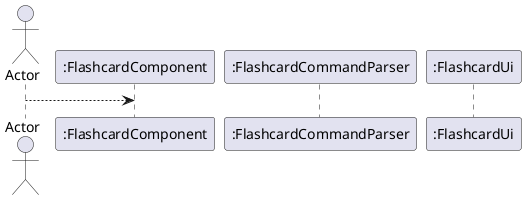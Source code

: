 @startuml

actor Actor as user
participant ":FlashcardComponent" as component
participant ":FlashcardCommandParser" as parser
participant ":FlashcardUi" as ui

user --> component

@enduml
